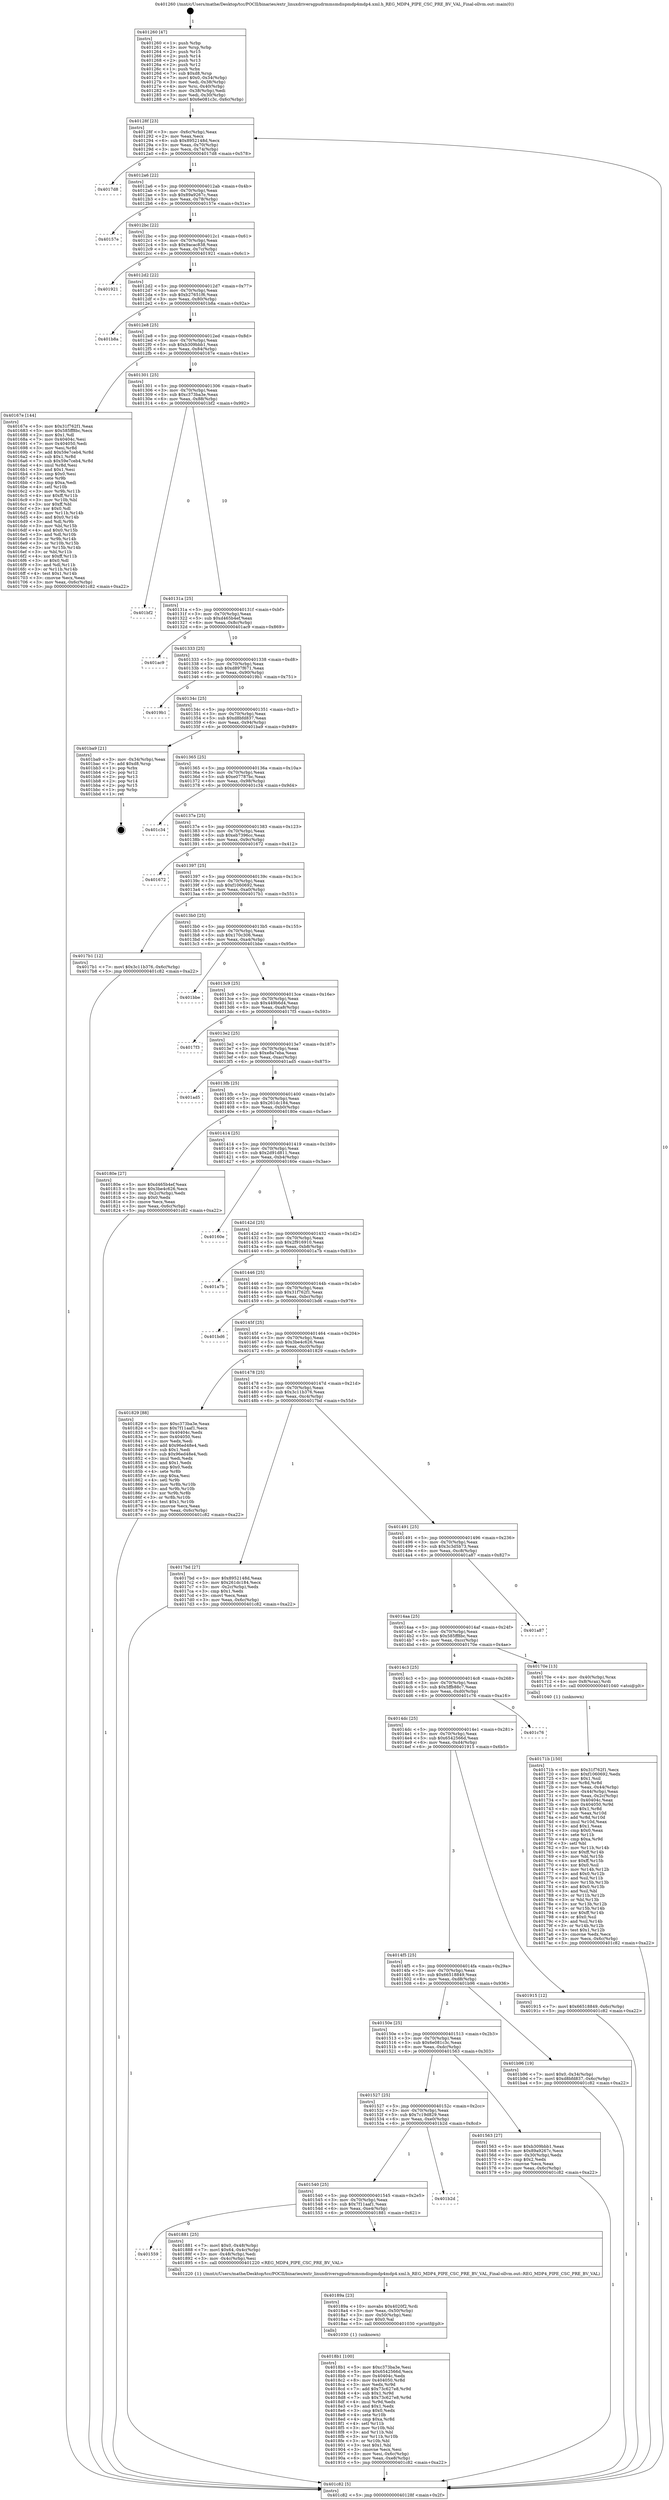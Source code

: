 digraph "0x401260" {
  label = "0x401260 (/mnt/c/Users/mathe/Desktop/tcc/POCII/binaries/extr_linuxdriversgpudrmmsmdispmdp4mdp4.xml.h_REG_MDP4_PIPE_CSC_PRE_BV_VAL_Final-ollvm.out::main(0))"
  labelloc = "t"
  node[shape=record]

  Entry [label="",width=0.3,height=0.3,shape=circle,fillcolor=black,style=filled]
  "0x40128f" [label="{
     0x40128f [23]\l
     | [instrs]\l
     &nbsp;&nbsp;0x40128f \<+3\>: mov -0x6c(%rbp),%eax\l
     &nbsp;&nbsp;0x401292 \<+2\>: mov %eax,%ecx\l
     &nbsp;&nbsp;0x401294 \<+6\>: sub $0x8952148d,%ecx\l
     &nbsp;&nbsp;0x40129a \<+3\>: mov %eax,-0x70(%rbp)\l
     &nbsp;&nbsp;0x40129d \<+3\>: mov %ecx,-0x74(%rbp)\l
     &nbsp;&nbsp;0x4012a0 \<+6\>: je 00000000004017d8 \<main+0x578\>\l
  }"]
  "0x4017d8" [label="{
     0x4017d8\l
  }", style=dashed]
  "0x4012a6" [label="{
     0x4012a6 [22]\l
     | [instrs]\l
     &nbsp;&nbsp;0x4012a6 \<+5\>: jmp 00000000004012ab \<main+0x4b\>\l
     &nbsp;&nbsp;0x4012ab \<+3\>: mov -0x70(%rbp),%eax\l
     &nbsp;&nbsp;0x4012ae \<+5\>: sub $0x89a9267c,%eax\l
     &nbsp;&nbsp;0x4012b3 \<+3\>: mov %eax,-0x78(%rbp)\l
     &nbsp;&nbsp;0x4012b6 \<+6\>: je 000000000040157e \<main+0x31e\>\l
  }"]
  Exit [label="",width=0.3,height=0.3,shape=circle,fillcolor=black,style=filled,peripheries=2]
  "0x40157e" [label="{
     0x40157e\l
  }", style=dashed]
  "0x4012bc" [label="{
     0x4012bc [22]\l
     | [instrs]\l
     &nbsp;&nbsp;0x4012bc \<+5\>: jmp 00000000004012c1 \<main+0x61\>\l
     &nbsp;&nbsp;0x4012c1 \<+3\>: mov -0x70(%rbp),%eax\l
     &nbsp;&nbsp;0x4012c4 \<+5\>: sub $0x9acac838,%eax\l
     &nbsp;&nbsp;0x4012c9 \<+3\>: mov %eax,-0x7c(%rbp)\l
     &nbsp;&nbsp;0x4012cc \<+6\>: je 0000000000401921 \<main+0x6c1\>\l
  }"]
  "0x4018b1" [label="{
     0x4018b1 [100]\l
     | [instrs]\l
     &nbsp;&nbsp;0x4018b1 \<+5\>: mov $0xc373ba3e,%esi\l
     &nbsp;&nbsp;0x4018b6 \<+5\>: mov $0x6542566d,%ecx\l
     &nbsp;&nbsp;0x4018bb \<+7\>: mov 0x40404c,%edx\l
     &nbsp;&nbsp;0x4018c2 \<+8\>: mov 0x404050,%r8d\l
     &nbsp;&nbsp;0x4018ca \<+3\>: mov %edx,%r9d\l
     &nbsp;&nbsp;0x4018cd \<+7\>: add $0x73c627e8,%r9d\l
     &nbsp;&nbsp;0x4018d4 \<+4\>: sub $0x1,%r9d\l
     &nbsp;&nbsp;0x4018d8 \<+7\>: sub $0x73c627e8,%r9d\l
     &nbsp;&nbsp;0x4018df \<+4\>: imul %r9d,%edx\l
     &nbsp;&nbsp;0x4018e3 \<+3\>: and $0x1,%edx\l
     &nbsp;&nbsp;0x4018e6 \<+3\>: cmp $0x0,%edx\l
     &nbsp;&nbsp;0x4018e9 \<+4\>: sete %r10b\l
     &nbsp;&nbsp;0x4018ed \<+4\>: cmp $0xa,%r8d\l
     &nbsp;&nbsp;0x4018f1 \<+4\>: setl %r11b\l
     &nbsp;&nbsp;0x4018f5 \<+3\>: mov %r10b,%bl\l
     &nbsp;&nbsp;0x4018f8 \<+3\>: and %r11b,%bl\l
     &nbsp;&nbsp;0x4018fb \<+3\>: xor %r11b,%r10b\l
     &nbsp;&nbsp;0x4018fe \<+3\>: or %r10b,%bl\l
     &nbsp;&nbsp;0x401901 \<+3\>: test $0x1,%bl\l
     &nbsp;&nbsp;0x401904 \<+3\>: cmovne %ecx,%esi\l
     &nbsp;&nbsp;0x401907 \<+3\>: mov %esi,-0x6c(%rbp)\l
     &nbsp;&nbsp;0x40190a \<+6\>: mov %eax,-0xe8(%rbp)\l
     &nbsp;&nbsp;0x401910 \<+5\>: jmp 0000000000401c82 \<main+0xa22\>\l
  }"]
  "0x401921" [label="{
     0x401921\l
  }", style=dashed]
  "0x4012d2" [label="{
     0x4012d2 [22]\l
     | [instrs]\l
     &nbsp;&nbsp;0x4012d2 \<+5\>: jmp 00000000004012d7 \<main+0x77\>\l
     &nbsp;&nbsp;0x4012d7 \<+3\>: mov -0x70(%rbp),%eax\l
     &nbsp;&nbsp;0x4012da \<+5\>: sub $0xb27651f6,%eax\l
     &nbsp;&nbsp;0x4012df \<+3\>: mov %eax,-0x80(%rbp)\l
     &nbsp;&nbsp;0x4012e2 \<+6\>: je 0000000000401b8a \<main+0x92a\>\l
  }"]
  "0x40189a" [label="{
     0x40189a [23]\l
     | [instrs]\l
     &nbsp;&nbsp;0x40189a \<+10\>: movabs $0x4020f2,%rdi\l
     &nbsp;&nbsp;0x4018a4 \<+3\>: mov %eax,-0x50(%rbp)\l
     &nbsp;&nbsp;0x4018a7 \<+3\>: mov -0x50(%rbp),%esi\l
     &nbsp;&nbsp;0x4018aa \<+2\>: mov $0x0,%al\l
     &nbsp;&nbsp;0x4018ac \<+5\>: call 0000000000401030 \<printf@plt\>\l
     | [calls]\l
     &nbsp;&nbsp;0x401030 \{1\} (unknown)\l
  }"]
  "0x401b8a" [label="{
     0x401b8a\l
  }", style=dashed]
  "0x4012e8" [label="{
     0x4012e8 [25]\l
     | [instrs]\l
     &nbsp;&nbsp;0x4012e8 \<+5\>: jmp 00000000004012ed \<main+0x8d\>\l
     &nbsp;&nbsp;0x4012ed \<+3\>: mov -0x70(%rbp),%eax\l
     &nbsp;&nbsp;0x4012f0 \<+5\>: sub $0xb309bbb1,%eax\l
     &nbsp;&nbsp;0x4012f5 \<+6\>: mov %eax,-0x84(%rbp)\l
     &nbsp;&nbsp;0x4012fb \<+6\>: je 000000000040167e \<main+0x41e\>\l
  }"]
  "0x401559" [label="{
     0x401559\l
  }", style=dashed]
  "0x40167e" [label="{
     0x40167e [144]\l
     | [instrs]\l
     &nbsp;&nbsp;0x40167e \<+5\>: mov $0x31f762f1,%eax\l
     &nbsp;&nbsp;0x401683 \<+5\>: mov $0x585ff8bc,%ecx\l
     &nbsp;&nbsp;0x401688 \<+2\>: mov $0x1,%dl\l
     &nbsp;&nbsp;0x40168a \<+7\>: mov 0x40404c,%esi\l
     &nbsp;&nbsp;0x401691 \<+7\>: mov 0x404050,%edi\l
     &nbsp;&nbsp;0x401698 \<+3\>: mov %esi,%r8d\l
     &nbsp;&nbsp;0x40169b \<+7\>: add $0x59e7ceb4,%r8d\l
     &nbsp;&nbsp;0x4016a2 \<+4\>: sub $0x1,%r8d\l
     &nbsp;&nbsp;0x4016a6 \<+7\>: sub $0x59e7ceb4,%r8d\l
     &nbsp;&nbsp;0x4016ad \<+4\>: imul %r8d,%esi\l
     &nbsp;&nbsp;0x4016b1 \<+3\>: and $0x1,%esi\l
     &nbsp;&nbsp;0x4016b4 \<+3\>: cmp $0x0,%esi\l
     &nbsp;&nbsp;0x4016b7 \<+4\>: sete %r9b\l
     &nbsp;&nbsp;0x4016bb \<+3\>: cmp $0xa,%edi\l
     &nbsp;&nbsp;0x4016be \<+4\>: setl %r10b\l
     &nbsp;&nbsp;0x4016c2 \<+3\>: mov %r9b,%r11b\l
     &nbsp;&nbsp;0x4016c5 \<+4\>: xor $0xff,%r11b\l
     &nbsp;&nbsp;0x4016c9 \<+3\>: mov %r10b,%bl\l
     &nbsp;&nbsp;0x4016cc \<+3\>: xor $0xff,%bl\l
     &nbsp;&nbsp;0x4016cf \<+3\>: xor $0x0,%dl\l
     &nbsp;&nbsp;0x4016d2 \<+3\>: mov %r11b,%r14b\l
     &nbsp;&nbsp;0x4016d5 \<+4\>: and $0x0,%r14b\l
     &nbsp;&nbsp;0x4016d9 \<+3\>: and %dl,%r9b\l
     &nbsp;&nbsp;0x4016dc \<+3\>: mov %bl,%r15b\l
     &nbsp;&nbsp;0x4016df \<+4\>: and $0x0,%r15b\l
     &nbsp;&nbsp;0x4016e3 \<+3\>: and %dl,%r10b\l
     &nbsp;&nbsp;0x4016e6 \<+3\>: or %r9b,%r14b\l
     &nbsp;&nbsp;0x4016e9 \<+3\>: or %r10b,%r15b\l
     &nbsp;&nbsp;0x4016ec \<+3\>: xor %r15b,%r14b\l
     &nbsp;&nbsp;0x4016ef \<+3\>: or %bl,%r11b\l
     &nbsp;&nbsp;0x4016f2 \<+4\>: xor $0xff,%r11b\l
     &nbsp;&nbsp;0x4016f6 \<+3\>: or $0x0,%dl\l
     &nbsp;&nbsp;0x4016f9 \<+3\>: and %dl,%r11b\l
     &nbsp;&nbsp;0x4016fc \<+3\>: or %r11b,%r14b\l
     &nbsp;&nbsp;0x4016ff \<+4\>: test $0x1,%r14b\l
     &nbsp;&nbsp;0x401703 \<+3\>: cmovne %ecx,%eax\l
     &nbsp;&nbsp;0x401706 \<+3\>: mov %eax,-0x6c(%rbp)\l
     &nbsp;&nbsp;0x401709 \<+5\>: jmp 0000000000401c82 \<main+0xa22\>\l
  }"]
  "0x401301" [label="{
     0x401301 [25]\l
     | [instrs]\l
     &nbsp;&nbsp;0x401301 \<+5\>: jmp 0000000000401306 \<main+0xa6\>\l
     &nbsp;&nbsp;0x401306 \<+3\>: mov -0x70(%rbp),%eax\l
     &nbsp;&nbsp;0x401309 \<+5\>: sub $0xc373ba3e,%eax\l
     &nbsp;&nbsp;0x40130e \<+6\>: mov %eax,-0x88(%rbp)\l
     &nbsp;&nbsp;0x401314 \<+6\>: je 0000000000401bf2 \<main+0x992\>\l
  }"]
  "0x401881" [label="{
     0x401881 [25]\l
     | [instrs]\l
     &nbsp;&nbsp;0x401881 \<+7\>: movl $0x0,-0x48(%rbp)\l
     &nbsp;&nbsp;0x401888 \<+7\>: movl $0x64,-0x4c(%rbp)\l
     &nbsp;&nbsp;0x40188f \<+3\>: mov -0x48(%rbp),%edi\l
     &nbsp;&nbsp;0x401892 \<+3\>: mov -0x4c(%rbp),%esi\l
     &nbsp;&nbsp;0x401895 \<+5\>: call 0000000000401220 \<REG_MDP4_PIPE_CSC_PRE_BV_VAL\>\l
     | [calls]\l
     &nbsp;&nbsp;0x401220 \{1\} (/mnt/c/Users/mathe/Desktop/tcc/POCII/binaries/extr_linuxdriversgpudrmmsmdispmdp4mdp4.xml.h_REG_MDP4_PIPE_CSC_PRE_BV_VAL_Final-ollvm.out::REG_MDP4_PIPE_CSC_PRE_BV_VAL)\l
  }"]
  "0x401bf2" [label="{
     0x401bf2\l
  }", style=dashed]
  "0x40131a" [label="{
     0x40131a [25]\l
     | [instrs]\l
     &nbsp;&nbsp;0x40131a \<+5\>: jmp 000000000040131f \<main+0xbf\>\l
     &nbsp;&nbsp;0x40131f \<+3\>: mov -0x70(%rbp),%eax\l
     &nbsp;&nbsp;0x401322 \<+5\>: sub $0xd465b4ef,%eax\l
     &nbsp;&nbsp;0x401327 \<+6\>: mov %eax,-0x8c(%rbp)\l
     &nbsp;&nbsp;0x40132d \<+6\>: je 0000000000401ac9 \<main+0x869\>\l
  }"]
  "0x401540" [label="{
     0x401540 [25]\l
     | [instrs]\l
     &nbsp;&nbsp;0x401540 \<+5\>: jmp 0000000000401545 \<main+0x2e5\>\l
     &nbsp;&nbsp;0x401545 \<+3\>: mov -0x70(%rbp),%eax\l
     &nbsp;&nbsp;0x401548 \<+5\>: sub $0x7f11aaf1,%eax\l
     &nbsp;&nbsp;0x40154d \<+6\>: mov %eax,-0xe4(%rbp)\l
     &nbsp;&nbsp;0x401553 \<+6\>: je 0000000000401881 \<main+0x621\>\l
  }"]
  "0x401ac9" [label="{
     0x401ac9\l
  }", style=dashed]
  "0x401333" [label="{
     0x401333 [25]\l
     | [instrs]\l
     &nbsp;&nbsp;0x401333 \<+5\>: jmp 0000000000401338 \<main+0xd8\>\l
     &nbsp;&nbsp;0x401338 \<+3\>: mov -0x70(%rbp),%eax\l
     &nbsp;&nbsp;0x40133b \<+5\>: sub $0xd897f671,%eax\l
     &nbsp;&nbsp;0x401340 \<+6\>: mov %eax,-0x90(%rbp)\l
     &nbsp;&nbsp;0x401346 \<+6\>: je 00000000004019b1 \<main+0x751\>\l
  }"]
  "0x401b2d" [label="{
     0x401b2d\l
  }", style=dashed]
  "0x4019b1" [label="{
     0x4019b1\l
  }", style=dashed]
  "0x40134c" [label="{
     0x40134c [25]\l
     | [instrs]\l
     &nbsp;&nbsp;0x40134c \<+5\>: jmp 0000000000401351 \<main+0xf1\>\l
     &nbsp;&nbsp;0x401351 \<+3\>: mov -0x70(%rbp),%eax\l
     &nbsp;&nbsp;0x401354 \<+5\>: sub $0xd8bfd837,%eax\l
     &nbsp;&nbsp;0x401359 \<+6\>: mov %eax,-0x94(%rbp)\l
     &nbsp;&nbsp;0x40135f \<+6\>: je 0000000000401ba9 \<main+0x949\>\l
  }"]
  "0x40171b" [label="{
     0x40171b [150]\l
     | [instrs]\l
     &nbsp;&nbsp;0x40171b \<+5\>: mov $0x31f762f1,%ecx\l
     &nbsp;&nbsp;0x401720 \<+5\>: mov $0xf1060692,%edx\l
     &nbsp;&nbsp;0x401725 \<+3\>: mov $0x1,%sil\l
     &nbsp;&nbsp;0x401728 \<+3\>: xor %r8d,%r8d\l
     &nbsp;&nbsp;0x40172b \<+3\>: mov %eax,-0x44(%rbp)\l
     &nbsp;&nbsp;0x40172e \<+3\>: mov -0x44(%rbp),%eax\l
     &nbsp;&nbsp;0x401731 \<+3\>: mov %eax,-0x2c(%rbp)\l
     &nbsp;&nbsp;0x401734 \<+7\>: mov 0x40404c,%eax\l
     &nbsp;&nbsp;0x40173b \<+8\>: mov 0x404050,%r9d\l
     &nbsp;&nbsp;0x401743 \<+4\>: sub $0x1,%r8d\l
     &nbsp;&nbsp;0x401747 \<+3\>: mov %eax,%r10d\l
     &nbsp;&nbsp;0x40174a \<+3\>: add %r8d,%r10d\l
     &nbsp;&nbsp;0x40174d \<+4\>: imul %r10d,%eax\l
     &nbsp;&nbsp;0x401751 \<+3\>: and $0x1,%eax\l
     &nbsp;&nbsp;0x401754 \<+3\>: cmp $0x0,%eax\l
     &nbsp;&nbsp;0x401757 \<+4\>: sete %r11b\l
     &nbsp;&nbsp;0x40175b \<+4\>: cmp $0xa,%r9d\l
     &nbsp;&nbsp;0x40175f \<+3\>: setl %bl\l
     &nbsp;&nbsp;0x401762 \<+3\>: mov %r11b,%r14b\l
     &nbsp;&nbsp;0x401765 \<+4\>: xor $0xff,%r14b\l
     &nbsp;&nbsp;0x401769 \<+3\>: mov %bl,%r15b\l
     &nbsp;&nbsp;0x40176c \<+4\>: xor $0xff,%r15b\l
     &nbsp;&nbsp;0x401770 \<+4\>: xor $0x0,%sil\l
     &nbsp;&nbsp;0x401774 \<+3\>: mov %r14b,%r12b\l
     &nbsp;&nbsp;0x401777 \<+4\>: and $0x0,%r12b\l
     &nbsp;&nbsp;0x40177b \<+3\>: and %sil,%r11b\l
     &nbsp;&nbsp;0x40177e \<+3\>: mov %r15b,%r13b\l
     &nbsp;&nbsp;0x401781 \<+4\>: and $0x0,%r13b\l
     &nbsp;&nbsp;0x401785 \<+3\>: and %sil,%bl\l
     &nbsp;&nbsp;0x401788 \<+3\>: or %r11b,%r12b\l
     &nbsp;&nbsp;0x40178b \<+3\>: or %bl,%r13b\l
     &nbsp;&nbsp;0x40178e \<+3\>: xor %r13b,%r12b\l
     &nbsp;&nbsp;0x401791 \<+3\>: or %r15b,%r14b\l
     &nbsp;&nbsp;0x401794 \<+4\>: xor $0xff,%r14b\l
     &nbsp;&nbsp;0x401798 \<+4\>: or $0x0,%sil\l
     &nbsp;&nbsp;0x40179c \<+3\>: and %sil,%r14b\l
     &nbsp;&nbsp;0x40179f \<+3\>: or %r14b,%r12b\l
     &nbsp;&nbsp;0x4017a2 \<+4\>: test $0x1,%r12b\l
     &nbsp;&nbsp;0x4017a6 \<+3\>: cmovne %edx,%ecx\l
     &nbsp;&nbsp;0x4017a9 \<+3\>: mov %ecx,-0x6c(%rbp)\l
     &nbsp;&nbsp;0x4017ac \<+5\>: jmp 0000000000401c82 \<main+0xa22\>\l
  }"]
  "0x401ba9" [label="{
     0x401ba9 [21]\l
     | [instrs]\l
     &nbsp;&nbsp;0x401ba9 \<+3\>: mov -0x34(%rbp),%eax\l
     &nbsp;&nbsp;0x401bac \<+7\>: add $0xd8,%rsp\l
     &nbsp;&nbsp;0x401bb3 \<+1\>: pop %rbx\l
     &nbsp;&nbsp;0x401bb4 \<+2\>: pop %r12\l
     &nbsp;&nbsp;0x401bb6 \<+2\>: pop %r13\l
     &nbsp;&nbsp;0x401bb8 \<+2\>: pop %r14\l
     &nbsp;&nbsp;0x401bba \<+2\>: pop %r15\l
     &nbsp;&nbsp;0x401bbc \<+1\>: pop %rbp\l
     &nbsp;&nbsp;0x401bbd \<+1\>: ret\l
  }"]
  "0x401365" [label="{
     0x401365 [25]\l
     | [instrs]\l
     &nbsp;&nbsp;0x401365 \<+5\>: jmp 000000000040136a \<main+0x10a\>\l
     &nbsp;&nbsp;0x40136a \<+3\>: mov -0x70(%rbp),%eax\l
     &nbsp;&nbsp;0x40136d \<+5\>: sub $0xe07787bc,%eax\l
     &nbsp;&nbsp;0x401372 \<+6\>: mov %eax,-0x98(%rbp)\l
     &nbsp;&nbsp;0x401378 \<+6\>: je 0000000000401c34 \<main+0x9d4\>\l
  }"]
  "0x401260" [label="{
     0x401260 [47]\l
     | [instrs]\l
     &nbsp;&nbsp;0x401260 \<+1\>: push %rbp\l
     &nbsp;&nbsp;0x401261 \<+3\>: mov %rsp,%rbp\l
     &nbsp;&nbsp;0x401264 \<+2\>: push %r15\l
     &nbsp;&nbsp;0x401266 \<+2\>: push %r14\l
     &nbsp;&nbsp;0x401268 \<+2\>: push %r13\l
     &nbsp;&nbsp;0x40126a \<+2\>: push %r12\l
     &nbsp;&nbsp;0x40126c \<+1\>: push %rbx\l
     &nbsp;&nbsp;0x40126d \<+7\>: sub $0xd8,%rsp\l
     &nbsp;&nbsp;0x401274 \<+7\>: movl $0x0,-0x34(%rbp)\l
     &nbsp;&nbsp;0x40127b \<+3\>: mov %edi,-0x38(%rbp)\l
     &nbsp;&nbsp;0x40127e \<+4\>: mov %rsi,-0x40(%rbp)\l
     &nbsp;&nbsp;0x401282 \<+3\>: mov -0x38(%rbp),%edi\l
     &nbsp;&nbsp;0x401285 \<+3\>: mov %edi,-0x30(%rbp)\l
     &nbsp;&nbsp;0x401288 \<+7\>: movl $0x6e081c3c,-0x6c(%rbp)\l
  }"]
  "0x401c34" [label="{
     0x401c34\l
  }", style=dashed]
  "0x40137e" [label="{
     0x40137e [25]\l
     | [instrs]\l
     &nbsp;&nbsp;0x40137e \<+5\>: jmp 0000000000401383 \<main+0x123\>\l
     &nbsp;&nbsp;0x401383 \<+3\>: mov -0x70(%rbp),%eax\l
     &nbsp;&nbsp;0x401386 \<+5\>: sub $0xeb7396cc,%eax\l
     &nbsp;&nbsp;0x40138b \<+6\>: mov %eax,-0x9c(%rbp)\l
     &nbsp;&nbsp;0x401391 \<+6\>: je 0000000000401672 \<main+0x412\>\l
  }"]
  "0x401c82" [label="{
     0x401c82 [5]\l
     | [instrs]\l
     &nbsp;&nbsp;0x401c82 \<+5\>: jmp 000000000040128f \<main+0x2f\>\l
  }"]
  "0x401672" [label="{
     0x401672\l
  }", style=dashed]
  "0x401397" [label="{
     0x401397 [25]\l
     | [instrs]\l
     &nbsp;&nbsp;0x401397 \<+5\>: jmp 000000000040139c \<main+0x13c\>\l
     &nbsp;&nbsp;0x40139c \<+3\>: mov -0x70(%rbp),%eax\l
     &nbsp;&nbsp;0x40139f \<+5\>: sub $0xf1060692,%eax\l
     &nbsp;&nbsp;0x4013a4 \<+6\>: mov %eax,-0xa0(%rbp)\l
     &nbsp;&nbsp;0x4013aa \<+6\>: je 00000000004017b1 \<main+0x551\>\l
  }"]
  "0x401527" [label="{
     0x401527 [25]\l
     | [instrs]\l
     &nbsp;&nbsp;0x401527 \<+5\>: jmp 000000000040152c \<main+0x2cc\>\l
     &nbsp;&nbsp;0x40152c \<+3\>: mov -0x70(%rbp),%eax\l
     &nbsp;&nbsp;0x40152f \<+5\>: sub $0x7c19d829,%eax\l
     &nbsp;&nbsp;0x401534 \<+6\>: mov %eax,-0xe0(%rbp)\l
     &nbsp;&nbsp;0x40153a \<+6\>: je 0000000000401b2d \<main+0x8cd\>\l
  }"]
  "0x4017b1" [label="{
     0x4017b1 [12]\l
     | [instrs]\l
     &nbsp;&nbsp;0x4017b1 \<+7\>: movl $0x3c11b376,-0x6c(%rbp)\l
     &nbsp;&nbsp;0x4017b8 \<+5\>: jmp 0000000000401c82 \<main+0xa22\>\l
  }"]
  "0x4013b0" [label="{
     0x4013b0 [25]\l
     | [instrs]\l
     &nbsp;&nbsp;0x4013b0 \<+5\>: jmp 00000000004013b5 \<main+0x155\>\l
     &nbsp;&nbsp;0x4013b5 \<+3\>: mov -0x70(%rbp),%eax\l
     &nbsp;&nbsp;0x4013b8 \<+5\>: sub $0x170c306,%eax\l
     &nbsp;&nbsp;0x4013bd \<+6\>: mov %eax,-0xa4(%rbp)\l
     &nbsp;&nbsp;0x4013c3 \<+6\>: je 0000000000401bbe \<main+0x95e\>\l
  }"]
  "0x401563" [label="{
     0x401563 [27]\l
     | [instrs]\l
     &nbsp;&nbsp;0x401563 \<+5\>: mov $0xb309bbb1,%eax\l
     &nbsp;&nbsp;0x401568 \<+5\>: mov $0x89a9267c,%ecx\l
     &nbsp;&nbsp;0x40156d \<+3\>: mov -0x30(%rbp),%edx\l
     &nbsp;&nbsp;0x401570 \<+3\>: cmp $0x2,%edx\l
     &nbsp;&nbsp;0x401573 \<+3\>: cmovne %ecx,%eax\l
     &nbsp;&nbsp;0x401576 \<+3\>: mov %eax,-0x6c(%rbp)\l
     &nbsp;&nbsp;0x401579 \<+5\>: jmp 0000000000401c82 \<main+0xa22\>\l
  }"]
  "0x401bbe" [label="{
     0x401bbe\l
  }", style=dashed]
  "0x4013c9" [label="{
     0x4013c9 [25]\l
     | [instrs]\l
     &nbsp;&nbsp;0x4013c9 \<+5\>: jmp 00000000004013ce \<main+0x16e\>\l
     &nbsp;&nbsp;0x4013ce \<+3\>: mov -0x70(%rbp),%eax\l
     &nbsp;&nbsp;0x4013d1 \<+5\>: sub $0x449b6d4,%eax\l
     &nbsp;&nbsp;0x4013d6 \<+6\>: mov %eax,-0xa8(%rbp)\l
     &nbsp;&nbsp;0x4013dc \<+6\>: je 00000000004017f3 \<main+0x593\>\l
  }"]
  "0x40150e" [label="{
     0x40150e [25]\l
     | [instrs]\l
     &nbsp;&nbsp;0x40150e \<+5\>: jmp 0000000000401513 \<main+0x2b3\>\l
     &nbsp;&nbsp;0x401513 \<+3\>: mov -0x70(%rbp),%eax\l
     &nbsp;&nbsp;0x401516 \<+5\>: sub $0x6e081c3c,%eax\l
     &nbsp;&nbsp;0x40151b \<+6\>: mov %eax,-0xdc(%rbp)\l
     &nbsp;&nbsp;0x401521 \<+6\>: je 0000000000401563 \<main+0x303\>\l
  }"]
  "0x4017f3" [label="{
     0x4017f3\l
  }", style=dashed]
  "0x4013e2" [label="{
     0x4013e2 [25]\l
     | [instrs]\l
     &nbsp;&nbsp;0x4013e2 \<+5\>: jmp 00000000004013e7 \<main+0x187\>\l
     &nbsp;&nbsp;0x4013e7 \<+3\>: mov -0x70(%rbp),%eax\l
     &nbsp;&nbsp;0x4013ea \<+5\>: sub $0xe8a7eba,%eax\l
     &nbsp;&nbsp;0x4013ef \<+6\>: mov %eax,-0xac(%rbp)\l
     &nbsp;&nbsp;0x4013f5 \<+6\>: je 0000000000401ad5 \<main+0x875\>\l
  }"]
  "0x401b96" [label="{
     0x401b96 [19]\l
     | [instrs]\l
     &nbsp;&nbsp;0x401b96 \<+7\>: movl $0x0,-0x34(%rbp)\l
     &nbsp;&nbsp;0x401b9d \<+7\>: movl $0xd8bfd837,-0x6c(%rbp)\l
     &nbsp;&nbsp;0x401ba4 \<+5\>: jmp 0000000000401c82 \<main+0xa22\>\l
  }"]
  "0x401ad5" [label="{
     0x401ad5\l
  }", style=dashed]
  "0x4013fb" [label="{
     0x4013fb [25]\l
     | [instrs]\l
     &nbsp;&nbsp;0x4013fb \<+5\>: jmp 0000000000401400 \<main+0x1a0\>\l
     &nbsp;&nbsp;0x401400 \<+3\>: mov -0x70(%rbp),%eax\l
     &nbsp;&nbsp;0x401403 \<+5\>: sub $0x261dc184,%eax\l
     &nbsp;&nbsp;0x401408 \<+6\>: mov %eax,-0xb0(%rbp)\l
     &nbsp;&nbsp;0x40140e \<+6\>: je 000000000040180e \<main+0x5ae\>\l
  }"]
  "0x4014f5" [label="{
     0x4014f5 [25]\l
     | [instrs]\l
     &nbsp;&nbsp;0x4014f5 \<+5\>: jmp 00000000004014fa \<main+0x29a\>\l
     &nbsp;&nbsp;0x4014fa \<+3\>: mov -0x70(%rbp),%eax\l
     &nbsp;&nbsp;0x4014fd \<+5\>: sub $0x66518849,%eax\l
     &nbsp;&nbsp;0x401502 \<+6\>: mov %eax,-0xd8(%rbp)\l
     &nbsp;&nbsp;0x401508 \<+6\>: je 0000000000401b96 \<main+0x936\>\l
  }"]
  "0x40180e" [label="{
     0x40180e [27]\l
     | [instrs]\l
     &nbsp;&nbsp;0x40180e \<+5\>: mov $0xd465b4ef,%eax\l
     &nbsp;&nbsp;0x401813 \<+5\>: mov $0x3be4c626,%ecx\l
     &nbsp;&nbsp;0x401818 \<+3\>: mov -0x2c(%rbp),%edx\l
     &nbsp;&nbsp;0x40181b \<+3\>: cmp $0x0,%edx\l
     &nbsp;&nbsp;0x40181e \<+3\>: cmove %ecx,%eax\l
     &nbsp;&nbsp;0x401821 \<+3\>: mov %eax,-0x6c(%rbp)\l
     &nbsp;&nbsp;0x401824 \<+5\>: jmp 0000000000401c82 \<main+0xa22\>\l
  }"]
  "0x401414" [label="{
     0x401414 [25]\l
     | [instrs]\l
     &nbsp;&nbsp;0x401414 \<+5\>: jmp 0000000000401419 \<main+0x1b9\>\l
     &nbsp;&nbsp;0x401419 \<+3\>: mov -0x70(%rbp),%eax\l
     &nbsp;&nbsp;0x40141c \<+5\>: sub $0x2d91d811,%eax\l
     &nbsp;&nbsp;0x401421 \<+6\>: mov %eax,-0xb4(%rbp)\l
     &nbsp;&nbsp;0x401427 \<+6\>: je 000000000040160e \<main+0x3ae\>\l
  }"]
  "0x401915" [label="{
     0x401915 [12]\l
     | [instrs]\l
     &nbsp;&nbsp;0x401915 \<+7\>: movl $0x66518849,-0x6c(%rbp)\l
     &nbsp;&nbsp;0x40191c \<+5\>: jmp 0000000000401c82 \<main+0xa22\>\l
  }"]
  "0x40160e" [label="{
     0x40160e\l
  }", style=dashed]
  "0x40142d" [label="{
     0x40142d [25]\l
     | [instrs]\l
     &nbsp;&nbsp;0x40142d \<+5\>: jmp 0000000000401432 \<main+0x1d2\>\l
     &nbsp;&nbsp;0x401432 \<+3\>: mov -0x70(%rbp),%eax\l
     &nbsp;&nbsp;0x401435 \<+5\>: sub $0x2f916910,%eax\l
     &nbsp;&nbsp;0x40143a \<+6\>: mov %eax,-0xb8(%rbp)\l
     &nbsp;&nbsp;0x401440 \<+6\>: je 0000000000401a7b \<main+0x81b\>\l
  }"]
  "0x4014dc" [label="{
     0x4014dc [25]\l
     | [instrs]\l
     &nbsp;&nbsp;0x4014dc \<+5\>: jmp 00000000004014e1 \<main+0x281\>\l
     &nbsp;&nbsp;0x4014e1 \<+3\>: mov -0x70(%rbp),%eax\l
     &nbsp;&nbsp;0x4014e4 \<+5\>: sub $0x6542566d,%eax\l
     &nbsp;&nbsp;0x4014e9 \<+6\>: mov %eax,-0xd4(%rbp)\l
     &nbsp;&nbsp;0x4014ef \<+6\>: je 0000000000401915 \<main+0x6b5\>\l
  }"]
  "0x401a7b" [label="{
     0x401a7b\l
  }", style=dashed]
  "0x401446" [label="{
     0x401446 [25]\l
     | [instrs]\l
     &nbsp;&nbsp;0x401446 \<+5\>: jmp 000000000040144b \<main+0x1eb\>\l
     &nbsp;&nbsp;0x40144b \<+3\>: mov -0x70(%rbp),%eax\l
     &nbsp;&nbsp;0x40144e \<+5\>: sub $0x31f762f1,%eax\l
     &nbsp;&nbsp;0x401453 \<+6\>: mov %eax,-0xbc(%rbp)\l
     &nbsp;&nbsp;0x401459 \<+6\>: je 0000000000401bd6 \<main+0x976\>\l
  }"]
  "0x401c76" [label="{
     0x401c76\l
  }", style=dashed]
  "0x401bd6" [label="{
     0x401bd6\l
  }", style=dashed]
  "0x40145f" [label="{
     0x40145f [25]\l
     | [instrs]\l
     &nbsp;&nbsp;0x40145f \<+5\>: jmp 0000000000401464 \<main+0x204\>\l
     &nbsp;&nbsp;0x401464 \<+3\>: mov -0x70(%rbp),%eax\l
     &nbsp;&nbsp;0x401467 \<+5\>: sub $0x3be4c626,%eax\l
     &nbsp;&nbsp;0x40146c \<+6\>: mov %eax,-0xc0(%rbp)\l
     &nbsp;&nbsp;0x401472 \<+6\>: je 0000000000401829 \<main+0x5c9\>\l
  }"]
  "0x4014c3" [label="{
     0x4014c3 [25]\l
     | [instrs]\l
     &nbsp;&nbsp;0x4014c3 \<+5\>: jmp 00000000004014c8 \<main+0x268\>\l
     &nbsp;&nbsp;0x4014c8 \<+3\>: mov -0x70(%rbp),%eax\l
     &nbsp;&nbsp;0x4014cb \<+5\>: sub $0x5ffb88c7,%eax\l
     &nbsp;&nbsp;0x4014d0 \<+6\>: mov %eax,-0xd0(%rbp)\l
     &nbsp;&nbsp;0x4014d6 \<+6\>: je 0000000000401c76 \<main+0xa16\>\l
  }"]
  "0x401829" [label="{
     0x401829 [88]\l
     | [instrs]\l
     &nbsp;&nbsp;0x401829 \<+5\>: mov $0xc373ba3e,%eax\l
     &nbsp;&nbsp;0x40182e \<+5\>: mov $0x7f11aaf1,%ecx\l
     &nbsp;&nbsp;0x401833 \<+7\>: mov 0x40404c,%edx\l
     &nbsp;&nbsp;0x40183a \<+7\>: mov 0x404050,%esi\l
     &nbsp;&nbsp;0x401841 \<+2\>: mov %edx,%edi\l
     &nbsp;&nbsp;0x401843 \<+6\>: add $0x96ed48e4,%edi\l
     &nbsp;&nbsp;0x401849 \<+3\>: sub $0x1,%edi\l
     &nbsp;&nbsp;0x40184c \<+6\>: sub $0x96ed48e4,%edi\l
     &nbsp;&nbsp;0x401852 \<+3\>: imul %edi,%edx\l
     &nbsp;&nbsp;0x401855 \<+3\>: and $0x1,%edx\l
     &nbsp;&nbsp;0x401858 \<+3\>: cmp $0x0,%edx\l
     &nbsp;&nbsp;0x40185b \<+4\>: sete %r8b\l
     &nbsp;&nbsp;0x40185f \<+3\>: cmp $0xa,%esi\l
     &nbsp;&nbsp;0x401862 \<+4\>: setl %r9b\l
     &nbsp;&nbsp;0x401866 \<+3\>: mov %r8b,%r10b\l
     &nbsp;&nbsp;0x401869 \<+3\>: and %r9b,%r10b\l
     &nbsp;&nbsp;0x40186c \<+3\>: xor %r9b,%r8b\l
     &nbsp;&nbsp;0x40186f \<+3\>: or %r8b,%r10b\l
     &nbsp;&nbsp;0x401872 \<+4\>: test $0x1,%r10b\l
     &nbsp;&nbsp;0x401876 \<+3\>: cmovne %ecx,%eax\l
     &nbsp;&nbsp;0x401879 \<+3\>: mov %eax,-0x6c(%rbp)\l
     &nbsp;&nbsp;0x40187c \<+5\>: jmp 0000000000401c82 \<main+0xa22\>\l
  }"]
  "0x401478" [label="{
     0x401478 [25]\l
     | [instrs]\l
     &nbsp;&nbsp;0x401478 \<+5\>: jmp 000000000040147d \<main+0x21d\>\l
     &nbsp;&nbsp;0x40147d \<+3\>: mov -0x70(%rbp),%eax\l
     &nbsp;&nbsp;0x401480 \<+5\>: sub $0x3c11b376,%eax\l
     &nbsp;&nbsp;0x401485 \<+6\>: mov %eax,-0xc4(%rbp)\l
     &nbsp;&nbsp;0x40148b \<+6\>: je 00000000004017bd \<main+0x55d\>\l
  }"]
  "0x40170e" [label="{
     0x40170e [13]\l
     | [instrs]\l
     &nbsp;&nbsp;0x40170e \<+4\>: mov -0x40(%rbp),%rax\l
     &nbsp;&nbsp;0x401712 \<+4\>: mov 0x8(%rax),%rdi\l
     &nbsp;&nbsp;0x401716 \<+5\>: call 0000000000401040 \<atoi@plt\>\l
     | [calls]\l
     &nbsp;&nbsp;0x401040 \{1\} (unknown)\l
  }"]
  "0x4017bd" [label="{
     0x4017bd [27]\l
     | [instrs]\l
     &nbsp;&nbsp;0x4017bd \<+5\>: mov $0x8952148d,%eax\l
     &nbsp;&nbsp;0x4017c2 \<+5\>: mov $0x261dc184,%ecx\l
     &nbsp;&nbsp;0x4017c7 \<+3\>: mov -0x2c(%rbp),%edx\l
     &nbsp;&nbsp;0x4017ca \<+3\>: cmp $0x1,%edx\l
     &nbsp;&nbsp;0x4017cd \<+3\>: cmovl %ecx,%eax\l
     &nbsp;&nbsp;0x4017d0 \<+3\>: mov %eax,-0x6c(%rbp)\l
     &nbsp;&nbsp;0x4017d3 \<+5\>: jmp 0000000000401c82 \<main+0xa22\>\l
  }"]
  "0x401491" [label="{
     0x401491 [25]\l
     | [instrs]\l
     &nbsp;&nbsp;0x401491 \<+5\>: jmp 0000000000401496 \<main+0x236\>\l
     &nbsp;&nbsp;0x401496 \<+3\>: mov -0x70(%rbp),%eax\l
     &nbsp;&nbsp;0x401499 \<+5\>: sub $0x3c3d5b73,%eax\l
     &nbsp;&nbsp;0x40149e \<+6\>: mov %eax,-0xc8(%rbp)\l
     &nbsp;&nbsp;0x4014a4 \<+6\>: je 0000000000401a87 \<main+0x827\>\l
  }"]
  "0x4014aa" [label="{
     0x4014aa [25]\l
     | [instrs]\l
     &nbsp;&nbsp;0x4014aa \<+5\>: jmp 00000000004014af \<main+0x24f\>\l
     &nbsp;&nbsp;0x4014af \<+3\>: mov -0x70(%rbp),%eax\l
     &nbsp;&nbsp;0x4014b2 \<+5\>: sub $0x585ff8bc,%eax\l
     &nbsp;&nbsp;0x4014b7 \<+6\>: mov %eax,-0xcc(%rbp)\l
     &nbsp;&nbsp;0x4014bd \<+6\>: je 000000000040170e \<main+0x4ae\>\l
  }"]
  "0x401a87" [label="{
     0x401a87\l
  }", style=dashed]
  Entry -> "0x401260" [label=" 1"]
  "0x40128f" -> "0x4017d8" [label=" 0"]
  "0x40128f" -> "0x4012a6" [label=" 11"]
  "0x401ba9" -> Exit [label=" 1"]
  "0x4012a6" -> "0x40157e" [label=" 0"]
  "0x4012a6" -> "0x4012bc" [label=" 11"]
  "0x401b96" -> "0x401c82" [label=" 1"]
  "0x4012bc" -> "0x401921" [label=" 0"]
  "0x4012bc" -> "0x4012d2" [label=" 11"]
  "0x401915" -> "0x401c82" [label=" 1"]
  "0x4012d2" -> "0x401b8a" [label=" 0"]
  "0x4012d2" -> "0x4012e8" [label=" 11"]
  "0x4018b1" -> "0x401c82" [label=" 1"]
  "0x4012e8" -> "0x40167e" [label=" 1"]
  "0x4012e8" -> "0x401301" [label=" 10"]
  "0x40189a" -> "0x4018b1" [label=" 1"]
  "0x401301" -> "0x401bf2" [label=" 0"]
  "0x401301" -> "0x40131a" [label=" 10"]
  "0x401881" -> "0x40189a" [label=" 1"]
  "0x40131a" -> "0x401ac9" [label=" 0"]
  "0x40131a" -> "0x401333" [label=" 10"]
  "0x401540" -> "0x401881" [label=" 1"]
  "0x401333" -> "0x4019b1" [label=" 0"]
  "0x401333" -> "0x40134c" [label=" 10"]
  "0x401540" -> "0x401559" [label=" 0"]
  "0x40134c" -> "0x401ba9" [label=" 1"]
  "0x40134c" -> "0x401365" [label=" 9"]
  "0x401527" -> "0x401b2d" [label=" 0"]
  "0x401365" -> "0x401c34" [label=" 0"]
  "0x401365" -> "0x40137e" [label=" 9"]
  "0x401527" -> "0x401540" [label=" 1"]
  "0x40137e" -> "0x401672" [label=" 0"]
  "0x40137e" -> "0x401397" [label=" 9"]
  "0x401829" -> "0x401c82" [label=" 1"]
  "0x401397" -> "0x4017b1" [label=" 1"]
  "0x401397" -> "0x4013b0" [label=" 8"]
  "0x40180e" -> "0x401c82" [label=" 1"]
  "0x4013b0" -> "0x401bbe" [label=" 0"]
  "0x4013b0" -> "0x4013c9" [label=" 8"]
  "0x4017bd" -> "0x401c82" [label=" 1"]
  "0x4013c9" -> "0x4017f3" [label=" 0"]
  "0x4013c9" -> "0x4013e2" [label=" 8"]
  "0x40171b" -> "0x401c82" [label=" 1"]
  "0x4013e2" -> "0x401ad5" [label=" 0"]
  "0x4013e2" -> "0x4013fb" [label=" 8"]
  "0x40170e" -> "0x40171b" [label=" 1"]
  "0x4013fb" -> "0x40180e" [label=" 1"]
  "0x4013fb" -> "0x401414" [label=" 7"]
  "0x401c82" -> "0x40128f" [label=" 10"]
  "0x401414" -> "0x40160e" [label=" 0"]
  "0x401414" -> "0x40142d" [label=" 7"]
  "0x401260" -> "0x40128f" [label=" 1"]
  "0x40142d" -> "0x401a7b" [label=" 0"]
  "0x40142d" -> "0x401446" [label=" 7"]
  "0x40150e" -> "0x401527" [label=" 1"]
  "0x401446" -> "0x401bd6" [label=" 0"]
  "0x401446" -> "0x40145f" [label=" 7"]
  "0x40150e" -> "0x401563" [label=" 1"]
  "0x40145f" -> "0x401829" [label=" 1"]
  "0x40145f" -> "0x401478" [label=" 6"]
  "0x4014f5" -> "0x40150e" [label=" 2"]
  "0x401478" -> "0x4017bd" [label=" 1"]
  "0x401478" -> "0x401491" [label=" 5"]
  "0x4014f5" -> "0x401b96" [label=" 1"]
  "0x401491" -> "0x401a87" [label=" 0"]
  "0x401491" -> "0x4014aa" [label=" 5"]
  "0x40167e" -> "0x401c82" [label=" 1"]
  "0x4014aa" -> "0x40170e" [label=" 1"]
  "0x4014aa" -> "0x4014c3" [label=" 4"]
  "0x4017b1" -> "0x401c82" [label=" 1"]
  "0x4014c3" -> "0x401c76" [label=" 0"]
  "0x4014c3" -> "0x4014dc" [label=" 4"]
  "0x401563" -> "0x401c82" [label=" 1"]
  "0x4014dc" -> "0x401915" [label=" 1"]
  "0x4014dc" -> "0x4014f5" [label=" 3"]
}
